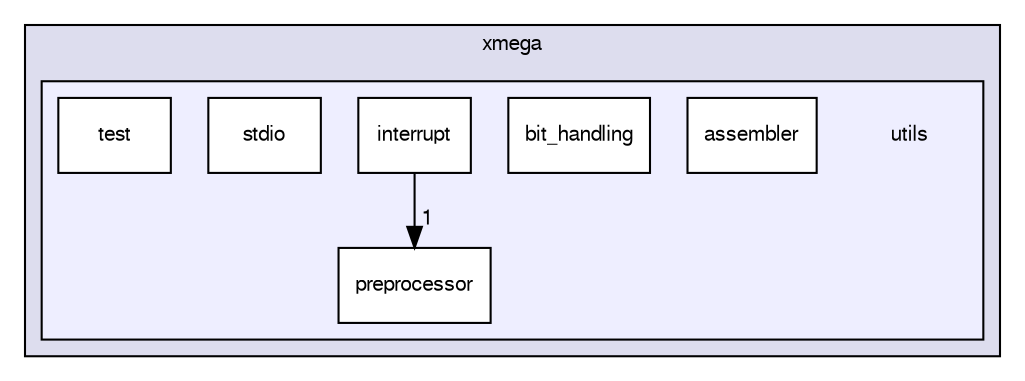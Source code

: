 digraph G {
  compound=true
  node [ fontsize="10", fontname="FreeSans"];
  edge [ labelfontsize="10", labelfontname="FreeSans"];
  subgraph clusterdir_1bfdd21ed7956c05b9d05e75709f878b {
    graph [ bgcolor="#ddddee", pencolor="black", label="xmega" fontname="FreeSans", fontsize="10", URL="dir_1bfdd21ed7956c05b9d05e75709f878b.html"]
  subgraph clusterdir_e74a7c641d1b032fbb218d42b422d49b {
    graph [ bgcolor="#eeeeff", pencolor="black", label="" URL="dir_e74a7c641d1b032fbb218d42b422d49b.html"];
    dir_e74a7c641d1b032fbb218d42b422d49b [shape=plaintext label="utils"];
    dir_0ea11430476661ac059e96447ca9fa4f [shape=box label="assembler" color="black" fillcolor="white" style="filled" URL="dir_0ea11430476661ac059e96447ca9fa4f.html"];
    dir_a6c413227712726e933527bc5937064e [shape=box label="bit_handling" color="black" fillcolor="white" style="filled" URL="dir_a6c413227712726e933527bc5937064e.html"];
    dir_968189a8f73bcd720f395b567f7c8621 [shape=box label="interrupt" color="black" fillcolor="white" style="filled" URL="dir_968189a8f73bcd720f395b567f7c8621.html"];
    dir_6643963fd76d66b0a0e95f6f754408a0 [shape=box label="preprocessor" color="black" fillcolor="white" style="filled" URL="dir_6643963fd76d66b0a0e95f6f754408a0.html"];
    dir_27bebf05cbd0176fd16dc99111155d12 [shape=box label="stdio" color="black" fillcolor="white" style="filled" URL="dir_27bebf05cbd0176fd16dc99111155d12.html"];
    dir_b93b1dc84658c2dbf4871d3119c5c23d [shape=box label="test" color="black" fillcolor="white" style="filled" URL="dir_b93b1dc84658c2dbf4871d3119c5c23d.html"];
  }
  }
  dir_968189a8f73bcd720f395b567f7c8621->dir_6643963fd76d66b0a0e95f6f754408a0 [headlabel="1", labeldistance=1.5 headhref="dir_000032_000033.html"];
}
